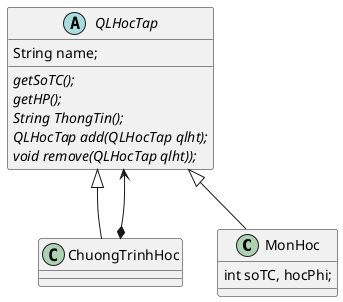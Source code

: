 @startuml

class MonHoc {
    int soTC, hocPhi;
}

class ChuongTrinhHoc{}
abstract class QLHocTap {
    String name;
    {abstract} getSoTC();
    {abstract} getHP();
    {abstract} String ThongTin();
    {abstract} QLHocTap add(QLHocTap qlht);
    {abstract} void remove(QLHocTap qlht));
}

QLHocTap <|-- MonHoc
QLHocTap <|-- ChuongTrinhHoc
ChuongTrinhHoc *--> QLHocTap

@enduml